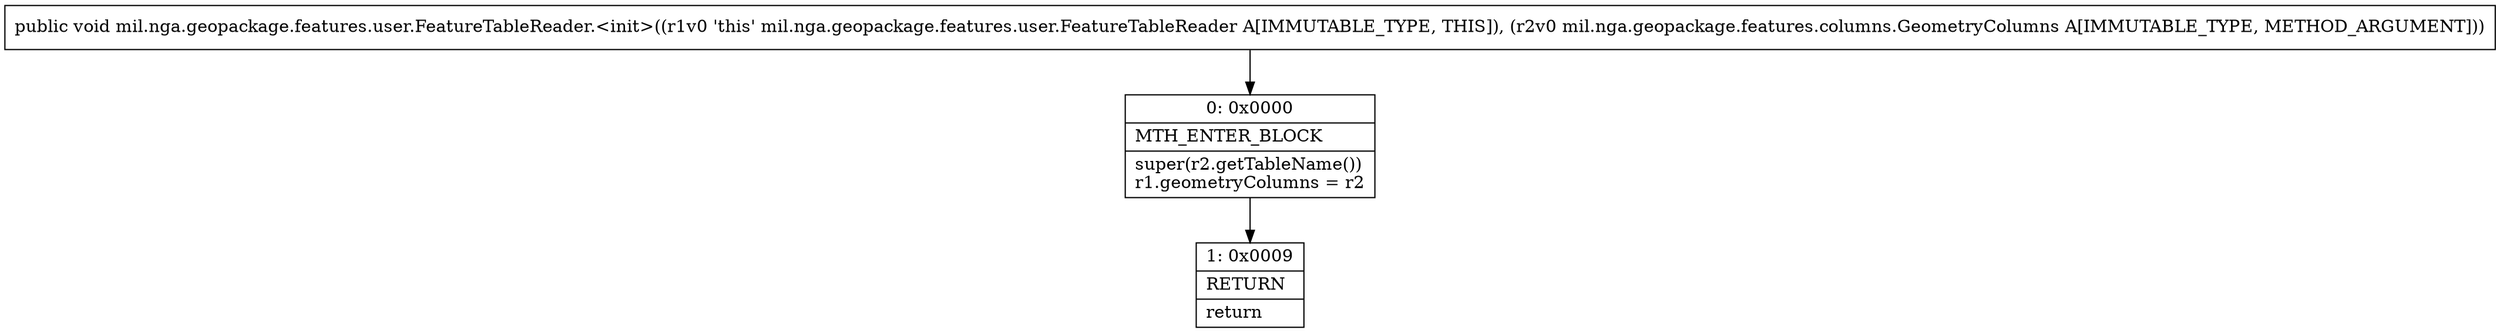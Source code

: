digraph "CFG formil.nga.geopackage.features.user.FeatureTableReader.\<init\>(Lmil\/nga\/geopackage\/features\/columns\/GeometryColumns;)V" {
Node_0 [shape=record,label="{0\:\ 0x0000|MTH_ENTER_BLOCK\l|super(r2.getTableName())\lr1.geometryColumns = r2\l}"];
Node_1 [shape=record,label="{1\:\ 0x0009|RETURN\l|return\l}"];
MethodNode[shape=record,label="{public void mil.nga.geopackage.features.user.FeatureTableReader.\<init\>((r1v0 'this' mil.nga.geopackage.features.user.FeatureTableReader A[IMMUTABLE_TYPE, THIS]), (r2v0 mil.nga.geopackage.features.columns.GeometryColumns A[IMMUTABLE_TYPE, METHOD_ARGUMENT])) }"];
MethodNode -> Node_0;
Node_0 -> Node_1;
}

